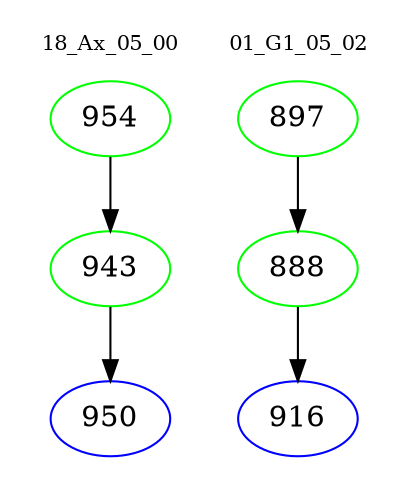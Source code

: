 digraph{
subgraph cluster_0 {
color = white
label = "18_Ax_05_00";
fontsize=10;
T0_954 [label="954", color="green"]
T0_954 -> T0_943 [color="black"]
T0_943 [label="943", color="green"]
T0_943 -> T0_950 [color="black"]
T0_950 [label="950", color="blue"]
}
subgraph cluster_1 {
color = white
label = "01_G1_05_02";
fontsize=10;
T1_897 [label="897", color="green"]
T1_897 -> T1_888 [color="black"]
T1_888 [label="888", color="green"]
T1_888 -> T1_916 [color="black"]
T1_916 [label="916", color="blue"]
}
}
